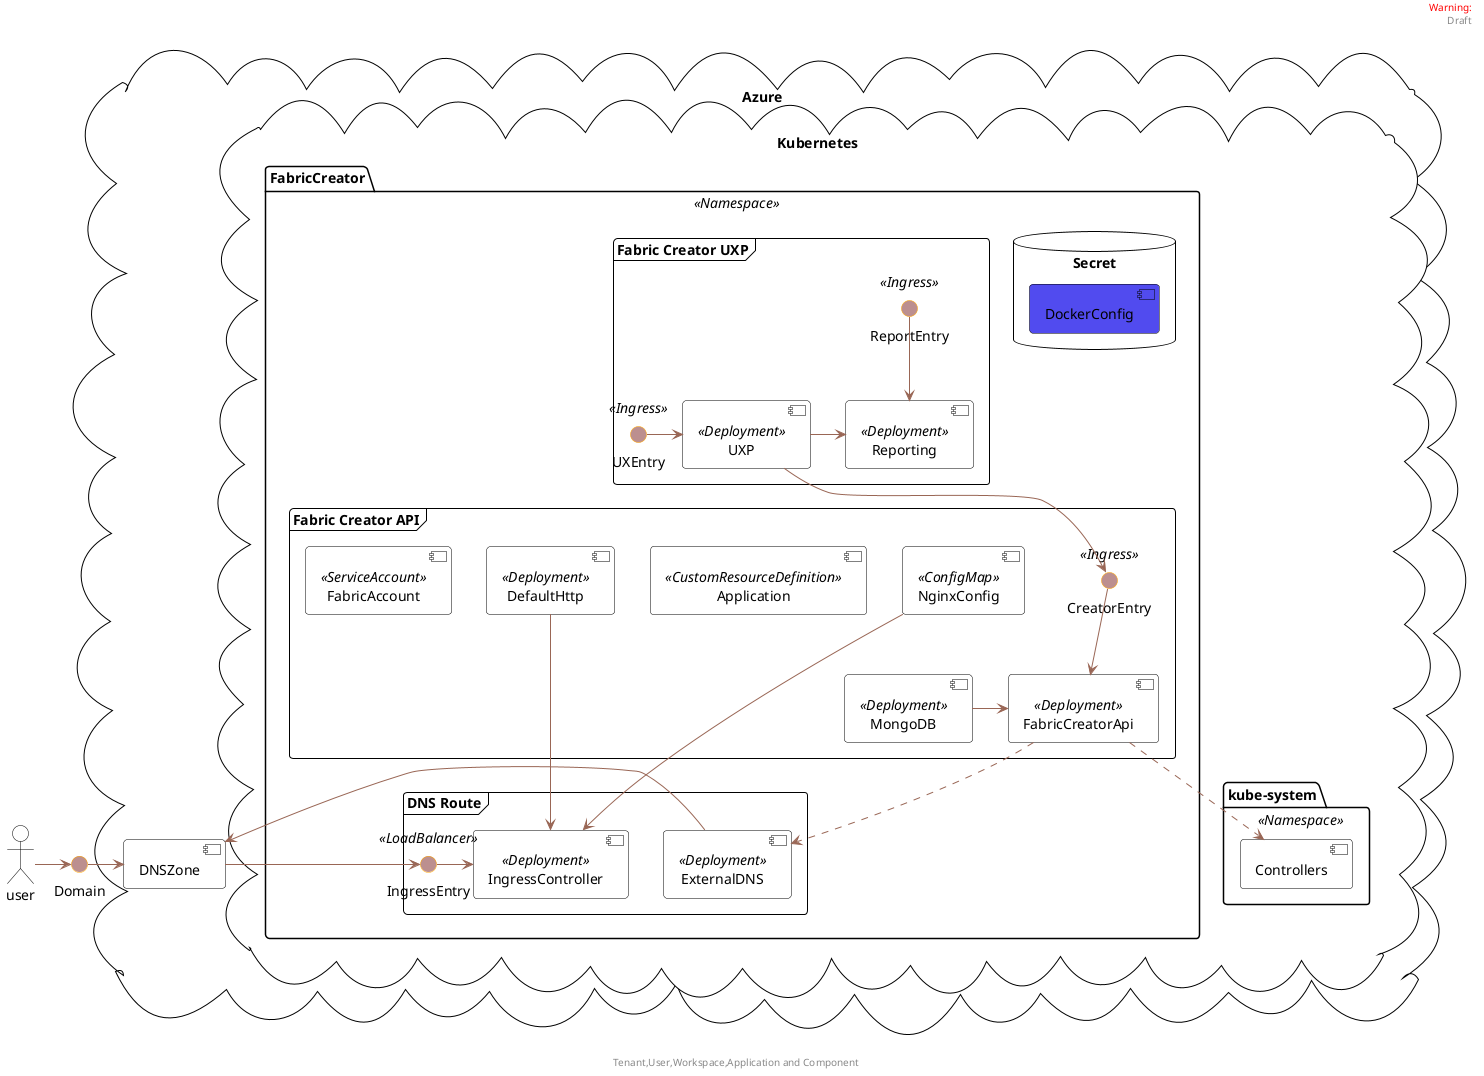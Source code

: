 @startuml

' color to use
' #FFB05A
' #FFB05A
' #D5E821
' #31FFB4
' #514BEF
skinparam handwritten false
skinparam shadowing true
skinparam shadowing false
skinparam defaultFontName "Futura"

skinparam activityArrowColor Black
skinparam activityBackgroundColor White
skinparam activityBorderColor Black

skinparam actorBackgroundColor White
skinparam actorBorderColor Black

skinparam usecaseArrowColor Black
skinparam usecaseArrowColor White
skinparam usecaseBorderColor Black

skinparam classArrowColor Black
skinparam classBackgroundColor White
skinparam classBorderColor Black
skinparam objectArrowColor Black
skinparam objectBackgroundColor White
skinparam objectBorderColor Black

skinparam packageBackgroundColor White
skinparam packageBorderColor Black

skinparam componentArrowColor Black
skinparam componentBackgroundColor White
skinparam componentBorderColor Black
skinparam componentInterfaceBackgroundColor White
skinparam componentInterfaceBorderColor Black

skinparam noteBorderColor Black

skinparam stateBorderColor Black
skinparam stateArrowColor Black

skinparam sequenceArrowColor Black
skinparam sequenceLifeLineBorderColor Black
skinparam sequenceParticipantBackgroundColor White
skinparam sequenceParticipantBorderColor Black
skinparam sequenceBoxLineColor Black
skinparam sequenceBoxBorderColor Black

skinparam roundCorner 7

skinparam componentStyle uml2

skinparam interface {
  backgroundColor RosyBrown
  borderColor orange
}

skinparam object {
	ArrowColor DeepSkyBlue
	ActorBorderColor DeepSkyBlue
    BackgroundColor<<Apache>> Red
    BorderColor<<Apache>> #FF6655
    FontName Courier
    BackgroundColor <<Blue>> DeepSkyBlue
    BorderColor black
    BackgroundColor gold
    ArrowFontName Impact
    ArrowColor #996655
    ArrowFontColor #777777

}

header
<font color=red>Warning:</font>
Draft
endheader
center footer Tenant,User,Workspace,Application and Component




interface Domain

actor user

cloud "Azure" {

    [DNSZone]
    user->Domain
    Domain->DNSZone


cloud "Kubernetes" {
    package "kube-system" <<Namespace>>{
        [Controllers]

    }

    package "FabricCreator" <<Namespace>>{

    database "Secret" {
                    [DockerConfig] #514BEF
    }





    frame "DNS Route" {
        [ExternalDNS] <<Deployment>>
        [IngressController] <<Deployment>>
        interface IngressEntry <<LoadBalancer>>
        DNSZone->IngressEntry
    }

    frame "Fabric Creator API" {
        [MongoDB] <<Deployment>>
        [DefaultHttp] <<Deployment>>

        [Application]<<CustomResourceDefinition>>
        interface CreatorEntry <<Ingress>>

        [NginxConfig] <<ConfigMap>>
        [FabricAccount] <<ServiceAccount>>
        [FabricCreatorApi] <<Deployment>>
        CreatorEntry-->FabricCreatorApi
        MongoDB->FabricCreatorApi
        FabricCreatorApi-.>ExternalDNS
        FabricCreatorApi-.>Controllers
        ExternalDNS->DNSZone
        DefaultHttp->IngressController
        NginxConfig->IngressController
        IngressEntry->IngressController

    }

    frame "Fabric Creator UXP" {
        interface UXEntry <<Ingress>>
        interface ReportEntry <<Ingress>>
        [UXP] <<Deployment>>
        [Reporting] <<Deployment>>
        UXEntry->UXP
        UXP->Reporting
        ReportEntry-->Reporting
        UXP-->CreatorEntry
    }
    }
}

}

@enduml